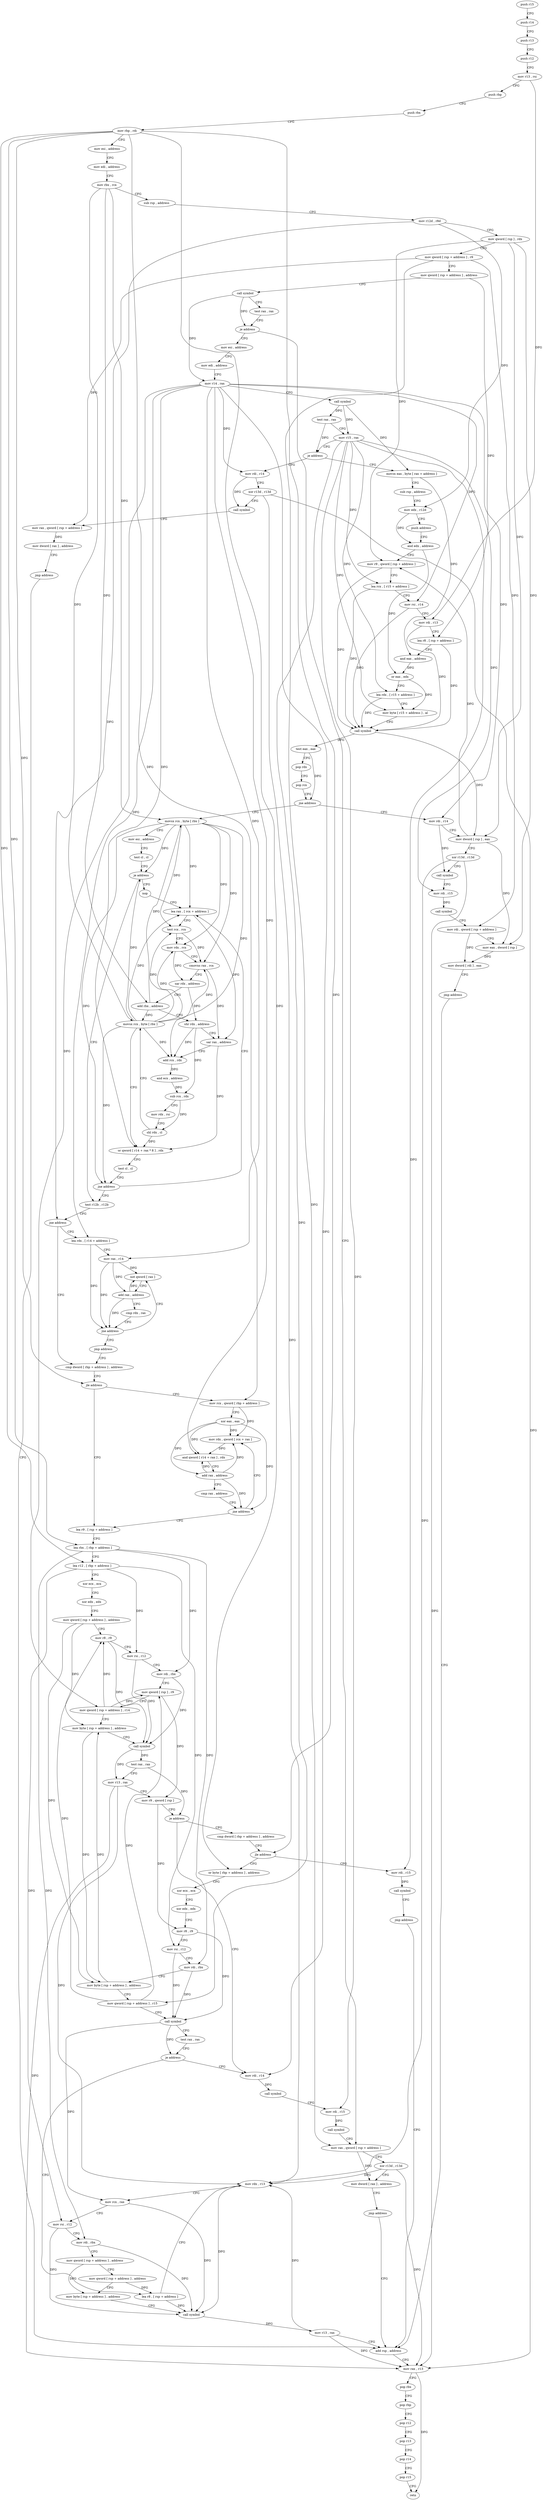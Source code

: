 digraph "func" {
"4254736" [label = "push r15" ]
"4254738" [label = "push r14" ]
"4254740" [label = "push r13" ]
"4254742" [label = "push r12" ]
"4254744" [label = "mov r13 , rsi" ]
"4254747" [label = "push rbp" ]
"4254748" [label = "push rbx" ]
"4254749" [label = "mov rbp , rdi" ]
"4254752" [label = "mov esi , address" ]
"4254757" [label = "mov edi , address" ]
"4254762" [label = "mov rbx , rcx" ]
"4254765" [label = "sub rsp , address" ]
"4254769" [label = "mov r12d , r8d" ]
"4254772" [label = "mov qword [ rsp ] , rdx" ]
"4254776" [label = "mov qword [ rsp + address ] , r9" ]
"4254781" [label = "mov qword [ rsp + address ] , address" ]
"4254790" [label = "call symbol" ]
"4254795" [label = "test rax , rax" ]
"4254798" [label = "je address" ]
"4255248" [label = "mov rax , qword [ rsp + address ]" ]
"4254804" [label = "mov esi , address" ]
"4255253" [label = "xor r13d , r13d" ]
"4255256" [label = "mov dword [ rax ] , address" ]
"4255262" [label = "jmp address" ]
"4255185" [label = "add rsp , address" ]
"4254809" [label = "mov edi , address" ]
"4254814" [label = "mov r14 , rax" ]
"4254817" [label = "call symbol" ]
"4254822" [label = "test rax , rax" ]
"4254825" [label = "mov r15 , rax" ]
"4254828" [label = "je address" ]
"4255280" [label = "mov rdi , r14" ]
"4254834" [label = "movzx eax , byte [ rax + address ]" ]
"4255189" [label = "mov rax , r13" ]
"4255192" [label = "pop rbx" ]
"4255193" [label = "pop rbp" ]
"4255194" [label = "pop r12" ]
"4255196" [label = "pop r13" ]
"4255198" [label = "pop r14" ]
"4255200" [label = "pop r15" ]
"4255202" [label = "retn" ]
"4255283" [label = "xor r13d , r13d" ]
"4255286" [label = "call symbol" ]
"4255291" [label = "mov rax , qword [ rsp + address ]" ]
"4255296" [label = "mov dword [ rax ] , address" ]
"4255302" [label = "jmp address" ]
"4254838" [label = "sub rsp , address" ]
"4254842" [label = "mov edx , r12d" ]
"4254845" [label = "push address" ]
"4254847" [label = "and edx , address" ]
"4254850" [label = "mov r9 , qword [ rsp + address ]" ]
"4254855" [label = "lea rcx , [ r15 + address ]" ]
"4254859" [label = "mov rsi , r14" ]
"4254862" [label = "mov rdi , r13" ]
"4254865" [label = "lea r8 , [ rsp + address ]" ]
"4254870" [label = "and eax , address" ]
"4254873" [label = "or eax , edx" ]
"4254875" [label = "lea rdx , [ r15 + address ]" ]
"4254879" [label = "mov byte [ r15 + address ] , al" ]
"4254883" [label = "call symbol" ]
"4254888" [label = "test eax , eax" ]
"4254890" [label = "pop rdx" ]
"4254891" [label = "pop rcx" ]
"4254892" [label = "jne address" ]
"4255312" [label = "mov rdi , r14" ]
"4254898" [label = "movsx rcx , byte [ rbx ]" ]
"4255315" [label = "mov dword [ rsp ] , eax" ]
"4255318" [label = "xor r13d , r13d" ]
"4255321" [label = "call symbol" ]
"4255326" [label = "mov rdi , r15" ]
"4255329" [label = "call symbol" ]
"4255334" [label = "mov rdi , qword [ rsp + address ]" ]
"4255339" [label = "mov eax , dword [ rsp ]" ]
"4255342" [label = "mov dword [ rdi ] , eax" ]
"4255344" [label = "jmp address" ]
"4254902" [label = "mov esi , address" ]
"4254907" [label = "test cl , cl" ]
"4254909" [label = "je address" ]
"4254969" [label = "test r12b , r12b" ]
"4254911" [label = "nop" ]
"4254972" [label = "jne address" ]
"4255208" [label = "lea rdx , [ r14 + address ]" ]
"4254978" [label = "cmp dword [ rbp + address ] , address" ]
"4254912" [label = "lea rax , [ rcx + address ]" ]
"4255212" [label = "mov rax , r14" ]
"4255215" [label = "not qword [ rax ]" ]
"4254985" [label = "jle address" ]
"4255011" [label = "lea r9 , [ rsp + address ]" ]
"4254987" [label = "mov rcx , qword [ rbp + address ]" ]
"4254916" [label = "test rcx , rcx" ]
"4254919" [label = "mov rdx , rcx" ]
"4254922" [label = "cmovns rax , rcx" ]
"4254926" [label = "sar rdx , address" ]
"4254930" [label = "add rbx , address" ]
"4254934" [label = "shr rdx , address" ]
"4254938" [label = "sar rax , address" ]
"4254942" [label = "add rcx , rdx" ]
"4254945" [label = "and ecx , address" ]
"4254948" [label = "sub rcx , rdx" ]
"4254951" [label = "mov rdx , rsi" ]
"4254954" [label = "shl rdx , cl" ]
"4254957" [label = "movsx rcx , byte [ rbx ]" ]
"4254961" [label = "or qword [ r14 + rax * 8 ] , rdx" ]
"4254965" [label = "test cl , cl" ]
"4254967" [label = "jne address" ]
"4255218" [label = "add rax , address" ]
"4255222" [label = "cmp rdx , rax" ]
"4255225" [label = "jne address" ]
"4255227" [label = "jmp address" ]
"4255016" [label = "lea rbx , [ rbp + address ]" ]
"4255020" [label = "lea r12 , [ rbp + address ]" ]
"4255027" [label = "xor ecx , ecx" ]
"4255029" [label = "xor edx , edx" ]
"4255031" [label = "mov qword [ rsp + address ] , address" ]
"4255040" [label = "mov r8 , r9" ]
"4255043" [label = "mov rsi , r12" ]
"4255046" [label = "mov rdi , rbx" ]
"4255049" [label = "mov qword [ rsp ] , r9" ]
"4255053" [label = "mov qword [ rsp + address ] , r14" ]
"4255058" [label = "mov byte [ rsp + address ] , address" ]
"4255063" [label = "call symbol" ]
"4255068" [label = "test rax , rax" ]
"4255071" [label = "mov r13 , rax" ]
"4255074" [label = "mov r9 , qword [ rsp ]" ]
"4255078" [label = "je address" ]
"4255232" [label = "mov rdi , r14" ]
"4255084" [label = "cmp dword [ rbp + address ] , address" ]
"4254991" [label = "xor eax , eax" ]
"4254993" [label = "mov rdx , qword [ rcx + rax ]" ]
"4255235" [label = "call symbol" ]
"4255240" [label = "mov rdi , r15" ]
"4255243" [label = "call symbol" ]
"4255091" [label = "jle address" ]
"4255264" [label = "mov rdi , r15" ]
"4255097" [label = "or byte [ rbp + address ] , address" ]
"4254997" [label = "and qword [ r14 + rax ] , rdx" ]
"4255001" [label = "add rax , address" ]
"4255005" [label = "cmp rax , address" ]
"4255009" [label = "jne address" ]
"4255267" [label = "call symbol" ]
"4255272" [label = "jmp address" ]
"4255104" [label = "xor ecx , ecx" ]
"4255106" [label = "xor edx , edx" ]
"4255108" [label = "mov r8 , r9" ]
"4255111" [label = "mov rsi , r12" ]
"4255114" [label = "mov rdi , rbx" ]
"4255117" [label = "mov byte [ rsp + address ] , address" ]
"4255122" [label = "mov qword [ rsp + address ] , r15" ]
"4255127" [label = "call symbol" ]
"4255132" [label = "test rax , rax" ]
"4255135" [label = "je address" ]
"4255137" [label = "lea r8 , [ rsp + address ]" ]
"4255142" [label = "mov rdx , r13" ]
"4255145" [label = "mov rcx , rax" ]
"4255148" [label = "mov rsi , r12" ]
"4255151" [label = "mov rdi , rbx" ]
"4255154" [label = "mov qword [ rsp + address ] , address" ]
"4255163" [label = "mov qword [ rsp + address ] , address" ]
"4255172" [label = "mov byte [ rsp + address ] , address" ]
"4255177" [label = "call symbol" ]
"4255182" [label = "mov r13 , rax" ]
"4254736" -> "4254738" [ label = "CFG" ]
"4254738" -> "4254740" [ label = "CFG" ]
"4254740" -> "4254742" [ label = "CFG" ]
"4254742" -> "4254744" [ label = "CFG" ]
"4254744" -> "4254747" [ label = "CFG" ]
"4254744" -> "4254862" [ label = "DFG" ]
"4254747" -> "4254748" [ label = "CFG" ]
"4254748" -> "4254749" [ label = "CFG" ]
"4254749" -> "4254752" [ label = "CFG" ]
"4254749" -> "4254985" [ label = "DFG" ]
"4254749" -> "4255016" [ label = "DFG" ]
"4254749" -> "4255020" [ label = "DFG" ]
"4254749" -> "4254987" [ label = "DFG" ]
"4254749" -> "4255091" [ label = "DFG" ]
"4254749" -> "4255097" [ label = "DFG" ]
"4254752" -> "4254757" [ label = "CFG" ]
"4254757" -> "4254762" [ label = "CFG" ]
"4254762" -> "4254765" [ label = "CFG" ]
"4254762" -> "4254898" [ label = "DFG" ]
"4254762" -> "4254930" [ label = "DFG" ]
"4254762" -> "4254957" [ label = "DFG" ]
"4254765" -> "4254769" [ label = "CFG" ]
"4254769" -> "4254772" [ label = "CFG" ]
"4254769" -> "4254842" [ label = "DFG" ]
"4254769" -> "4254972" [ label = "DFG" ]
"4254772" -> "4254776" [ label = "CFG" ]
"4254772" -> "4254850" [ label = "DFG" ]
"4254772" -> "4255315" [ label = "DFG" ]
"4254772" -> "4255339" [ label = "DFG" ]
"4254776" -> "4254781" [ label = "CFG" ]
"4254776" -> "4255248" [ label = "DFG" ]
"4254776" -> "4255291" [ label = "DFG" ]
"4254776" -> "4255334" [ label = "DFG" ]
"4254781" -> "4254790" [ label = "CFG" ]
"4254781" -> "4254865" [ label = "DFG" ]
"4254790" -> "4254795" [ label = "CFG" ]
"4254790" -> "4254798" [ label = "DFG" ]
"4254790" -> "4254814" [ label = "DFG" ]
"4254795" -> "4254798" [ label = "CFG" ]
"4254798" -> "4255248" [ label = "CFG" ]
"4254798" -> "4254804" [ label = "CFG" ]
"4255248" -> "4255253" [ label = "CFG" ]
"4255248" -> "4255256" [ label = "DFG" ]
"4254804" -> "4254809" [ label = "CFG" ]
"4255253" -> "4255256" [ label = "CFG" ]
"4255253" -> "4255189" [ label = "DFG" ]
"4255253" -> "4255142" [ label = "DFG" ]
"4255256" -> "4255262" [ label = "CFG" ]
"4255262" -> "4255185" [ label = "CFG" ]
"4255185" -> "4255189" [ label = "CFG" ]
"4254809" -> "4254814" [ label = "CFG" ]
"4254814" -> "4254817" [ label = "CFG" ]
"4254814" -> "4255280" [ label = "DFG" ]
"4254814" -> "4254859" [ label = "DFG" ]
"4254814" -> "4255312" [ label = "DFG" ]
"4254814" -> "4255208" [ label = "DFG" ]
"4254814" -> "4255212" [ label = "DFG" ]
"4254814" -> "4255053" [ label = "DFG" ]
"4254814" -> "4254961" [ label = "DFG" ]
"4254814" -> "4255232" [ label = "DFG" ]
"4254814" -> "4254997" [ label = "DFG" ]
"4254817" -> "4254822" [ label = "DFG" ]
"4254817" -> "4254825" [ label = "DFG" ]
"4254817" -> "4254834" [ label = "DFG" ]
"4254822" -> "4254825" [ label = "CFG" ]
"4254822" -> "4254828" [ label = "DFG" ]
"4254825" -> "4254828" [ label = "CFG" ]
"4254825" -> "4254855" [ label = "DFG" ]
"4254825" -> "4254875" [ label = "DFG" ]
"4254825" -> "4254879" [ label = "DFG" ]
"4254825" -> "4255326" [ label = "DFG" ]
"4254825" -> "4255240" [ label = "DFG" ]
"4254825" -> "4255264" [ label = "DFG" ]
"4254825" -> "4255122" [ label = "DFG" ]
"4254828" -> "4255280" [ label = "CFG" ]
"4254828" -> "4254834" [ label = "CFG" ]
"4255280" -> "4255283" [ label = "CFG" ]
"4255280" -> "4255286" [ label = "DFG" ]
"4254834" -> "4254838" [ label = "CFG" ]
"4254834" -> "4254870" [ label = "DFG" ]
"4255189" -> "4255192" [ label = "CFG" ]
"4255189" -> "4255202" [ label = "DFG" ]
"4255192" -> "4255193" [ label = "CFG" ]
"4255193" -> "4255194" [ label = "CFG" ]
"4255194" -> "4255196" [ label = "CFG" ]
"4255196" -> "4255198" [ label = "CFG" ]
"4255198" -> "4255200" [ label = "CFG" ]
"4255200" -> "4255202" [ label = "CFG" ]
"4255283" -> "4255286" [ label = "CFG" ]
"4255283" -> "4255189" [ label = "DFG" ]
"4255283" -> "4255142" [ label = "DFG" ]
"4255286" -> "4255291" [ label = "CFG" ]
"4255291" -> "4255296" [ label = "DFG" ]
"4255296" -> "4255302" [ label = "CFG" ]
"4255302" -> "4255185" [ label = "CFG" ]
"4254838" -> "4254842" [ label = "CFG" ]
"4254842" -> "4254845" [ label = "CFG" ]
"4254842" -> "4254847" [ label = "DFG" ]
"4254845" -> "4254847" [ label = "CFG" ]
"4254847" -> "4254850" [ label = "CFG" ]
"4254847" -> "4254873" [ label = "DFG" ]
"4254850" -> "4254855" [ label = "CFG" ]
"4254850" -> "4254883" [ label = "DFG" ]
"4254855" -> "4254859" [ label = "CFG" ]
"4254855" -> "4254883" [ label = "DFG" ]
"4254859" -> "4254862" [ label = "CFG" ]
"4254859" -> "4254883" [ label = "DFG" ]
"4254862" -> "4254865" [ label = "CFG" ]
"4254862" -> "4254883" [ label = "DFG" ]
"4254865" -> "4254870" [ label = "CFG" ]
"4254865" -> "4254883" [ label = "DFG" ]
"4254870" -> "4254873" [ label = "DFG" ]
"4254873" -> "4254875" [ label = "CFG" ]
"4254873" -> "4254879" [ label = "DFG" ]
"4254875" -> "4254879" [ label = "CFG" ]
"4254875" -> "4254883" [ label = "DFG" ]
"4254879" -> "4254883" [ label = "CFG" ]
"4254883" -> "4254888" [ label = "DFG" ]
"4254883" -> "4255315" [ label = "DFG" ]
"4254888" -> "4254890" [ label = "CFG" ]
"4254888" -> "4254892" [ label = "DFG" ]
"4254890" -> "4254891" [ label = "CFG" ]
"4254891" -> "4254892" [ label = "CFG" ]
"4254892" -> "4255312" [ label = "CFG" ]
"4254892" -> "4254898" [ label = "CFG" ]
"4255312" -> "4255315" [ label = "CFG" ]
"4255312" -> "4255321" [ label = "DFG" ]
"4254898" -> "4254902" [ label = "CFG" ]
"4254898" -> "4254909" [ label = "DFG" ]
"4254898" -> "4254912" [ label = "DFG" ]
"4254898" -> "4254916" [ label = "DFG" ]
"4254898" -> "4254919" [ label = "DFG" ]
"4254898" -> "4254922" [ label = "DFG" ]
"4254898" -> "4254942" [ label = "DFG" ]
"4254898" -> "4254967" [ label = "DFG" ]
"4255315" -> "4255318" [ label = "CFG" ]
"4255315" -> "4254850" [ label = "DFG" ]
"4255315" -> "4255339" [ label = "DFG" ]
"4255318" -> "4255321" [ label = "CFG" ]
"4255318" -> "4255189" [ label = "DFG" ]
"4255318" -> "4255142" [ label = "DFG" ]
"4255321" -> "4255326" [ label = "CFG" ]
"4255326" -> "4255329" [ label = "DFG" ]
"4255329" -> "4255334" [ label = "CFG" ]
"4255334" -> "4255339" [ label = "CFG" ]
"4255334" -> "4255342" [ label = "DFG" ]
"4255339" -> "4255342" [ label = "DFG" ]
"4255342" -> "4255344" [ label = "CFG" ]
"4255344" -> "4255185" [ label = "CFG" ]
"4254902" -> "4254907" [ label = "CFG" ]
"4254907" -> "4254909" [ label = "CFG" ]
"4254909" -> "4254969" [ label = "CFG" ]
"4254909" -> "4254911" [ label = "CFG" ]
"4254969" -> "4254972" [ label = "CFG" ]
"4254911" -> "4254912" [ label = "CFG" ]
"4254972" -> "4255208" [ label = "CFG" ]
"4254972" -> "4254978" [ label = "CFG" ]
"4255208" -> "4255212" [ label = "CFG" ]
"4255208" -> "4255225" [ label = "DFG" ]
"4254978" -> "4254985" [ label = "CFG" ]
"4254912" -> "4254916" [ label = "CFG" ]
"4254912" -> "4254938" [ label = "DFG" ]
"4255212" -> "4255215" [ label = "DFG" ]
"4255212" -> "4255218" [ label = "DFG" ]
"4255212" -> "4255225" [ label = "DFG" ]
"4255215" -> "4255218" [ label = "CFG" ]
"4254985" -> "4255011" [ label = "CFG" ]
"4254985" -> "4254987" [ label = "CFG" ]
"4255011" -> "4255016" [ label = "CFG" ]
"4254987" -> "4254991" [ label = "CFG" ]
"4254987" -> "4254993" [ label = "DFG" ]
"4254916" -> "4254919" [ label = "CFG" ]
"4254916" -> "4254922" [ label = "DFG" ]
"4254919" -> "4254922" [ label = "CFG" ]
"4254919" -> "4254926" [ label = "DFG" ]
"4254922" -> "4254926" [ label = "CFG" ]
"4254922" -> "4254938" [ label = "DFG" ]
"4254926" -> "4254930" [ label = "CFG" ]
"4254926" -> "4254934" [ label = "DFG" ]
"4254930" -> "4254934" [ label = "CFG" ]
"4254930" -> "4254898" [ label = "DFG" ]
"4254930" -> "4254957" [ label = "DFG" ]
"4254934" -> "4254938" [ label = "CFG" ]
"4254934" -> "4254942" [ label = "DFG" ]
"4254934" -> "4254948" [ label = "DFG" ]
"4254938" -> "4254942" [ label = "CFG" ]
"4254938" -> "4254961" [ label = "DFG" ]
"4254942" -> "4254945" [ label = "DFG" ]
"4254945" -> "4254948" [ label = "DFG" ]
"4254948" -> "4254951" [ label = "CFG" ]
"4254948" -> "4254954" [ label = "DFG" ]
"4254951" -> "4254954" [ label = "CFG" ]
"4254954" -> "4254957" [ label = "CFG" ]
"4254954" -> "4254961" [ label = "DFG" ]
"4254957" -> "4254961" [ label = "CFG" ]
"4254957" -> "4254909" [ label = "DFG" ]
"4254957" -> "4254912" [ label = "DFG" ]
"4254957" -> "4254916" [ label = "DFG" ]
"4254957" -> "4254919" [ label = "DFG" ]
"4254957" -> "4254922" [ label = "DFG" ]
"4254957" -> "4254942" [ label = "DFG" ]
"4254957" -> "4254967" [ label = "DFG" ]
"4254961" -> "4254965" [ label = "CFG" ]
"4254965" -> "4254967" [ label = "CFG" ]
"4254967" -> "4254912" [ label = "CFG" ]
"4254967" -> "4254969" [ label = "CFG" ]
"4255218" -> "4255222" [ label = "CFG" ]
"4255218" -> "4255215" [ label = "DFG" ]
"4255218" -> "4255225" [ label = "DFG" ]
"4255222" -> "4255225" [ label = "CFG" ]
"4255225" -> "4255215" [ label = "CFG" ]
"4255225" -> "4255227" [ label = "CFG" ]
"4255227" -> "4254978" [ label = "CFG" ]
"4255016" -> "4255020" [ label = "CFG" ]
"4255016" -> "4255046" [ label = "DFG" ]
"4255016" -> "4255114" [ label = "DFG" ]
"4255016" -> "4255151" [ label = "DFG" ]
"4255020" -> "4255027" [ label = "CFG" ]
"4255020" -> "4255043" [ label = "DFG" ]
"4255020" -> "4255111" [ label = "DFG" ]
"4255020" -> "4255148" [ label = "DFG" ]
"4255027" -> "4255029" [ label = "CFG" ]
"4255029" -> "4255031" [ label = "CFG" ]
"4255031" -> "4255040" [ label = "CFG" ]
"4255031" -> "4255058" [ label = "DFG" ]
"4255031" -> "4255117" [ label = "DFG" ]
"4255040" -> "4255043" [ label = "CFG" ]
"4255040" -> "4255063" [ label = "DFG" ]
"4255043" -> "4255046" [ label = "CFG" ]
"4255043" -> "4255063" [ label = "DFG" ]
"4255046" -> "4255049" [ label = "CFG" ]
"4255046" -> "4255063" [ label = "DFG" ]
"4255049" -> "4255053" [ label = "CFG" ]
"4255049" -> "4255074" [ label = "DFG" ]
"4255053" -> "4255058" [ label = "CFG" ]
"4255053" -> "4255040" [ label = "DFG" ]
"4255053" -> "4255049" [ label = "DFG" ]
"4255058" -> "4255063" [ label = "CFG" ]
"4255058" -> "4255117" [ label = "DFG" ]
"4255063" -> "4255068" [ label = "DFG" ]
"4255063" -> "4255071" [ label = "DFG" ]
"4255068" -> "4255071" [ label = "CFG" ]
"4255068" -> "4255078" [ label = "DFG" ]
"4255071" -> "4255074" [ label = "CFG" ]
"4255071" -> "4255189" [ label = "DFG" ]
"4255071" -> "4255142" [ label = "DFG" ]
"4255074" -> "4255078" [ label = "CFG" ]
"4255074" -> "4255108" [ label = "DFG" ]
"4255078" -> "4255232" [ label = "CFG" ]
"4255078" -> "4255084" [ label = "CFG" ]
"4255232" -> "4255235" [ label = "DFG" ]
"4255084" -> "4255091" [ label = "CFG" ]
"4254991" -> "4254993" [ label = "DFG" ]
"4254991" -> "4254997" [ label = "DFG" ]
"4254991" -> "4255001" [ label = "DFG" ]
"4254991" -> "4255009" [ label = "DFG" ]
"4254993" -> "4254997" [ label = "DFG" ]
"4255235" -> "4255240" [ label = "CFG" ]
"4255240" -> "4255243" [ label = "DFG" ]
"4255243" -> "4255248" [ label = "CFG" ]
"4255091" -> "4255264" [ label = "CFG" ]
"4255091" -> "4255097" [ label = "CFG" ]
"4255264" -> "4255267" [ label = "DFG" ]
"4255097" -> "4255104" [ label = "CFG" ]
"4254997" -> "4255001" [ label = "CFG" ]
"4255001" -> "4255005" [ label = "CFG" ]
"4255001" -> "4254993" [ label = "DFG" ]
"4255001" -> "4254997" [ label = "DFG" ]
"4255001" -> "4255009" [ label = "DFG" ]
"4255005" -> "4255009" [ label = "CFG" ]
"4255009" -> "4254993" [ label = "CFG" ]
"4255009" -> "4255011" [ label = "CFG" ]
"4255267" -> "4255272" [ label = "CFG" ]
"4255272" -> "4255185" [ label = "CFG" ]
"4255104" -> "4255106" [ label = "CFG" ]
"4255106" -> "4255108" [ label = "CFG" ]
"4255108" -> "4255111" [ label = "CFG" ]
"4255108" -> "4255127" [ label = "DFG" ]
"4255111" -> "4255114" [ label = "CFG" ]
"4255111" -> "4255127" [ label = "DFG" ]
"4255114" -> "4255117" [ label = "CFG" ]
"4255114" -> "4255127" [ label = "DFG" ]
"4255117" -> "4255122" [ label = "CFG" ]
"4255117" -> "4255058" [ label = "DFG" ]
"4255122" -> "4255127" [ label = "CFG" ]
"4255122" -> "4255040" [ label = "DFG" ]
"4255122" -> "4255049" [ label = "DFG" ]
"4255127" -> "4255132" [ label = "CFG" ]
"4255127" -> "4255135" [ label = "DFG" ]
"4255127" -> "4255145" [ label = "DFG" ]
"4255132" -> "4255135" [ label = "CFG" ]
"4255135" -> "4255232" [ label = "CFG" ]
"4255135" -> "4255137" [ label = "CFG" ]
"4255137" -> "4255142" [ label = "CFG" ]
"4255137" -> "4255177" [ label = "DFG" ]
"4255142" -> "4255145" [ label = "CFG" ]
"4255142" -> "4255177" [ label = "DFG" ]
"4255145" -> "4255148" [ label = "CFG" ]
"4255145" -> "4255177" [ label = "DFG" ]
"4255148" -> "4255151" [ label = "CFG" ]
"4255148" -> "4255177" [ label = "DFG" ]
"4255151" -> "4255154" [ label = "CFG" ]
"4255151" -> "4255177" [ label = "DFG" ]
"4255154" -> "4255163" [ label = "CFG" ]
"4255154" -> "4255172" [ label = "DFG" ]
"4255163" -> "4255172" [ label = "CFG" ]
"4255163" -> "4255137" [ label = "DFG" ]
"4255172" -> "4255177" [ label = "CFG" ]
"4255177" -> "4255182" [ label = "DFG" ]
"4255182" -> "4255185" [ label = "CFG" ]
"4255182" -> "4255189" [ label = "DFG" ]
"4255182" -> "4255142" [ label = "DFG" ]
}
